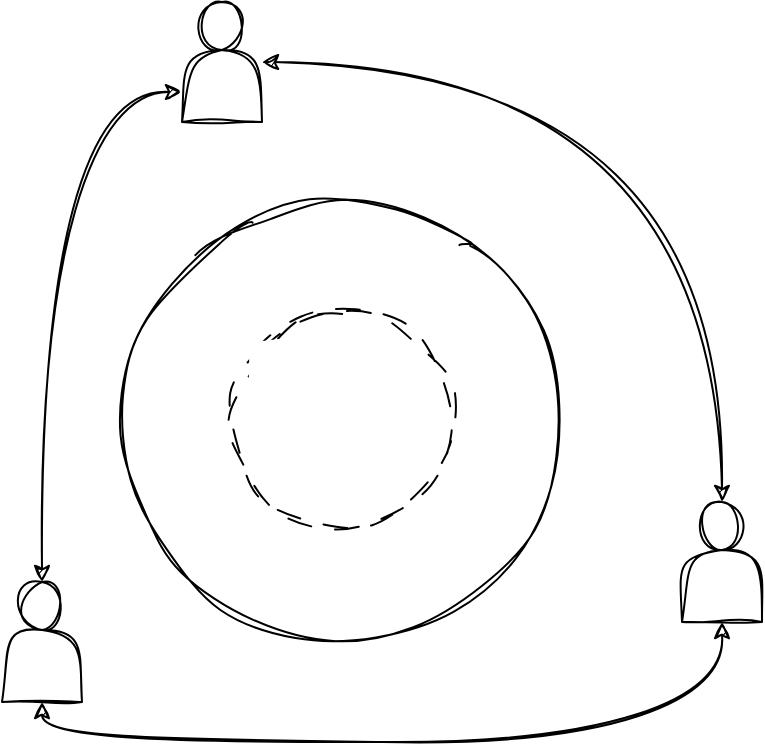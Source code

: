 <mxfile version="21.1.4" type="github">
  <diagram name="第 1 页" id="-PFim686cZ56TiAsQVu5">
    <mxGraphModel dx="588" dy="430" grid="1" gridSize="10" guides="1" tooltips="1" connect="1" arrows="1" fold="1" page="1" pageScale="1" pageWidth="1169" pageHeight="827" math="0" shadow="0">
      <root>
        <mxCell id="0" />
        <mxCell id="1" parent="0" />
        <mxCell id="4hJxuG-gvIevKJt4gr4F-26" style="edgeStyle=orthogonalEdgeStyle;rounded=0;sketch=1;hachureGap=4;jiggle=2;curveFitting=1;orthogonalLoop=1;jettySize=auto;html=1;entryX=0;entryY=0.75;entryDx=0;entryDy=0;fontFamily=Architects Daughter;fontSource=https%3A%2F%2Ffonts.googleapis.com%2Fcss%3Ffamily%3DArchitects%2BDaughter;fontSize=16;curved=1;startArrow=classic;startFill=1;" edge="1" parent="1" source="juzkOBG39AD1gAnOceS2-4" target="juzkOBG39AD1gAnOceS2-5">
          <mxGeometry relative="1" as="geometry">
            <Array as="points">
              <mxPoint x="270" y="195" />
            </Array>
          </mxGeometry>
        </mxCell>
        <mxCell id="4hJxuG-gvIevKJt4gr4F-29" style="edgeStyle=orthogonalEdgeStyle;rounded=0;sketch=1;hachureGap=4;jiggle=2;curveFitting=1;orthogonalLoop=1;jettySize=auto;html=1;entryX=0.5;entryY=1;entryDx=0;entryDy=0;fontFamily=Architects Daughter;fontSource=https%3A%2F%2Ffonts.googleapis.com%2Fcss%3Ffamily%3DArchitects%2BDaughter;fontSize=16;curved=1;startArrow=classic;startFill=1;" edge="1" parent="1" source="juzkOBG39AD1gAnOceS2-4" target="juzkOBG39AD1gAnOceS2-6">
          <mxGeometry relative="1" as="geometry">
            <Array as="points">
              <mxPoint x="270" y="520" />
              <mxPoint x="610" y="520" />
            </Array>
          </mxGeometry>
        </mxCell>
        <mxCell id="juzkOBG39AD1gAnOceS2-4" value="" style="shape=actor;whiteSpace=wrap;html=1;hachureGap=4;fontFamily=Architects Daughter;fontSource=https%3A%2F%2Ffonts.googleapis.com%2Fcss%3Ffamily%3DArchitects%2BDaughter;fontSize=20;sketch=1;curveFitting=1;jiggle=2;" parent="1" vertex="1">
          <mxGeometry x="250" y="440" width="40" height="60" as="geometry" />
        </mxCell>
        <mxCell id="4hJxuG-gvIevKJt4gr4F-27" style="edgeStyle=orthogonalEdgeStyle;rounded=0;sketch=1;hachureGap=4;jiggle=2;curveFitting=1;orthogonalLoop=1;jettySize=auto;html=1;fontFamily=Architects Daughter;fontSource=https%3A%2F%2Ffonts.googleapis.com%2Fcss%3Ffamily%3DArchitects%2BDaughter;fontSize=16;curved=1;startArrow=classic;startFill=1;" edge="1" parent="1" source="juzkOBG39AD1gAnOceS2-5" target="juzkOBG39AD1gAnOceS2-6">
          <mxGeometry relative="1" as="geometry" />
        </mxCell>
        <mxCell id="juzkOBG39AD1gAnOceS2-5" value="" style="shape=actor;whiteSpace=wrap;html=1;hachureGap=4;fontFamily=Architects Daughter;fontSource=https%3A%2F%2Ffonts.googleapis.com%2Fcss%3Ffamily%3DArchitects%2BDaughter;fontSize=20;sketch=1;curveFitting=1;jiggle=2;" parent="1" vertex="1">
          <mxGeometry x="340" y="150" width="40" height="60" as="geometry" />
        </mxCell>
        <mxCell id="juzkOBG39AD1gAnOceS2-6" value="" style="shape=actor;whiteSpace=wrap;html=1;hachureGap=4;fontFamily=Architects Daughter;fontSource=https%3A%2F%2Ffonts.googleapis.com%2Fcss%3Ffamily%3DArchitects%2BDaughter;fontSize=20;sketch=1;curveFitting=1;jiggle=2;" parent="1" vertex="1">
          <mxGeometry x="590" y="400" width="40" height="60" as="geometry" />
        </mxCell>
        <mxCell id="juzkOBG39AD1gAnOceS2-7" value="" style="ellipse;whiteSpace=wrap;html=1;aspect=fixed;hachureGap=4;fontFamily=Architects Daughter;fontSource=https%3A%2F%2Ffonts.googleapis.com%2Fcss%3Ffamily%3DArchitects%2BDaughter;fontSize=20;sketch=1;curveFitting=1;jiggle=2;" parent="1" vertex="1">
          <mxGeometry x="310" y="250" width="220" height="220" as="geometry" />
        </mxCell>
        <mxCell id="4hJxuG-gvIevKJt4gr4F-17" value="" style="ellipse;whiteSpace=wrap;html=1;aspect=fixed;hachureGap=4;fontFamily=Architects Daughter;fontSource=https%3A%2F%2Ffonts.googleapis.com%2Fcss%3Ffamily%3DArchitects%2BDaughter;fontSize=20;sketch=1;curveFitting=1;jiggle=2;dashed=1;dashPattern=12 12;" vertex="1" parent="1">
          <mxGeometry x="365" y="304" width="110" height="110" as="geometry" />
        </mxCell>
        <mxCell id="4hJxuG-gvIevKJt4gr4F-15" value="" style="shape=image;html=1;verticalAlign=top;verticalLabelPosition=bottom;labelBackgroundColor=#ffffff;imageAspect=0;aspect=fixed;image=https://cdn1.iconfinder.com/data/icons/seo-and-web-development-6/32/development_setting_gear_cogwheel-71-128.png;sketch=1;hachureGap=4;jiggle=2;curveFitting=1;fontFamily=Architects Daughter;fontSource=https%3A%2F%2Ffonts.googleapis.com%2Fcss%3Ffamily%3DArchitects%2BDaughter;fontSize=20;imageBackground=default;" vertex="1" parent="1">
          <mxGeometry x="442.5" y="345" width="25" height="25" as="geometry" />
        </mxCell>
        <mxCell id="4hJxuG-gvIevKJt4gr4F-14" value="" style="shape=image;html=1;verticalAlign=top;verticalLabelPosition=bottom;labelBackgroundColor=#ffffff;imageAspect=0;aspect=fixed;image=https://cdn1.iconfinder.com/data/icons/seo-and-web-development-6/32/development_setting_gear_cogwheel-71-128.png;sketch=1;hachureGap=4;jiggle=2;curveFitting=1;fontFamily=Architects Daughter;fontSource=https%3A%2F%2Ffonts.googleapis.com%2Fcss%3Ffamily%3DArchitects%2BDaughter;fontSize=20;imageBackground=default;" vertex="1" parent="1">
          <mxGeometry x="374" y="320.13" width="24" height="24" as="geometry" />
        </mxCell>
      </root>
    </mxGraphModel>
  </diagram>
</mxfile>
